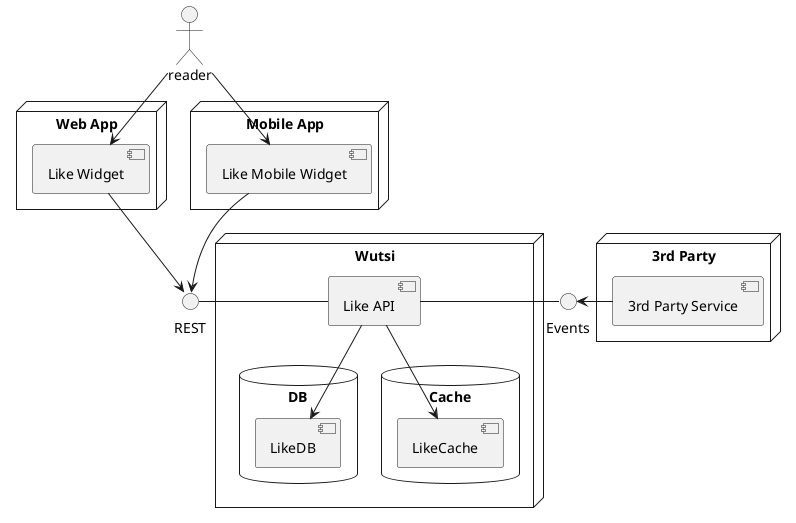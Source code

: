 @startuml
Actor reader
() REST
() Events


node "Web App" {
  [Like Widget]
  reader --> [Like Widget]
}

node "Mobile App" {
  [Like Mobile Widget]
  reader --> [Like Mobile Widget]
}



node "Wutsi" {
 [Like Widget] --> REST
 [Like Mobile Widget] --> REST
 REST - [Like API]
 [Like API] - Events

 database "DB"{
   [LikeDB]
   [Like API] --> [LikeDB]
 }

 database "Cache"{
   [LikeCache]
   [Like API] --> [LikeCache]
 }
}

node "3rd Party" {
  [3rd Party Service]
  [3rd Party Service] -> Events
}
@enduml
